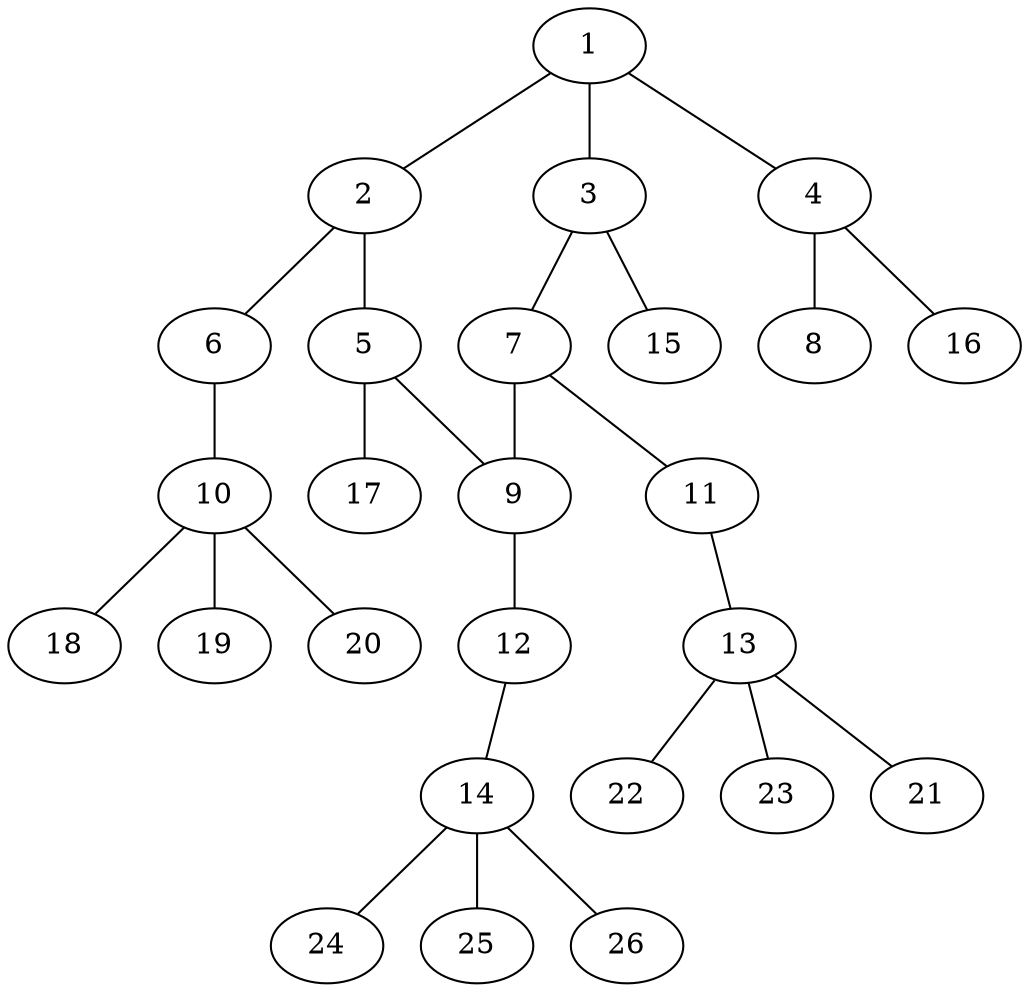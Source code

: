 graph molecule_2991 {
	1	 [chem=C];
	2	 [chem=C];
	1 -- 2	 [valence=2];
	3	 [chem=C];
	1 -- 3	 [valence=1];
	4	 [chem=C];
	1 -- 4	 [valence=1];
	5	 [chem=C];
	2 -- 5	 [valence=1];
	6	 [chem=O];
	2 -- 6	 [valence=1];
	7	 [chem=C];
	3 -- 7	 [valence=2];
	15	 [chem=H];
	3 -- 15	 [valence=1];
	8	 [chem=O];
	4 -- 8	 [valence=2];
	16	 [chem=H];
	4 -- 16	 [valence=1];
	9	 [chem=C];
	5 -- 9	 [valence=2];
	17	 [chem=H];
	5 -- 17	 [valence=1];
	10	 [chem=C];
	6 -- 10	 [valence=1];
	7 -- 9	 [valence=1];
	11	 [chem=O];
	7 -- 11	 [valence=1];
	12	 [chem=O];
	9 -- 12	 [valence=1];
	18	 [chem=H];
	10 -- 18	 [valence=1];
	19	 [chem=H];
	10 -- 19	 [valence=1];
	20	 [chem=H];
	10 -- 20	 [valence=1];
	13	 [chem=C];
	11 -- 13	 [valence=1];
	14	 [chem=C];
	12 -- 14	 [valence=1];
	21	 [chem=H];
	13 -- 21	 [valence=1];
	22	 [chem=H];
	13 -- 22	 [valence=1];
	23	 [chem=H];
	13 -- 23	 [valence=1];
	24	 [chem=H];
	14 -- 24	 [valence=1];
	25	 [chem=H];
	14 -- 25	 [valence=1];
	26	 [chem=H];
	14 -- 26	 [valence=1];
}
